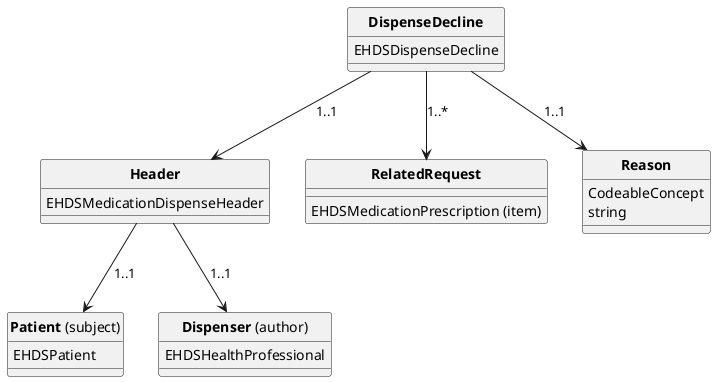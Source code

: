 @startuml
skinparam linetype polyline
hide circle
hide stereotype


class "**DispenseDecline**" as eD{
  EHDSDispenseDecline

}

eD --> Header: "1..1"
eD --> Item: "1..*"
eD --> Reason: "1..1"

class "**Header**" as Header{
EHDSMedicationDispenseHeader
}

Header --> Patient: "1..1"
Header --> Dispenser: "1..1"

class "**Dispenser** (author)" as Dispenser{
  EHDSHealthProfessional   
  
}

class "**Patient** (subject)" as Patient{
  EHDSPatient   

}

class "**Reason**" as Reason{
  CodeableConcept
  string

}

class "**RelatedRequest**" as Item{ 
  EHDSMedicationPrescription (item)
}


@enduml